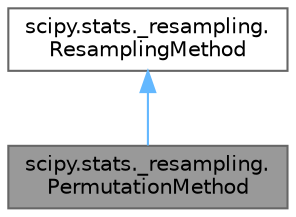 digraph "scipy.stats._resampling.PermutationMethod"
{
 // LATEX_PDF_SIZE
  bgcolor="transparent";
  edge [fontname=Helvetica,fontsize=10,labelfontname=Helvetica,labelfontsize=10];
  node [fontname=Helvetica,fontsize=10,shape=box,height=0.2,width=0.4];
  Node1 [id="Node000001",label="scipy.stats._resampling.\lPermutationMethod",height=0.2,width=0.4,color="gray40", fillcolor="grey60", style="filled", fontcolor="black",tooltip=" "];
  Node2 -> Node1 [id="edge2_Node000001_Node000002",dir="back",color="steelblue1",style="solid",tooltip=" "];
  Node2 [id="Node000002",label="scipy.stats._resampling.\lResamplingMethod",height=0.2,width=0.4,color="gray40", fillcolor="white", style="filled",URL="$dd/dc5/classscipy_1_1stats_1_1__resampling_1_1ResamplingMethod.html",tooltip=" "];
}
